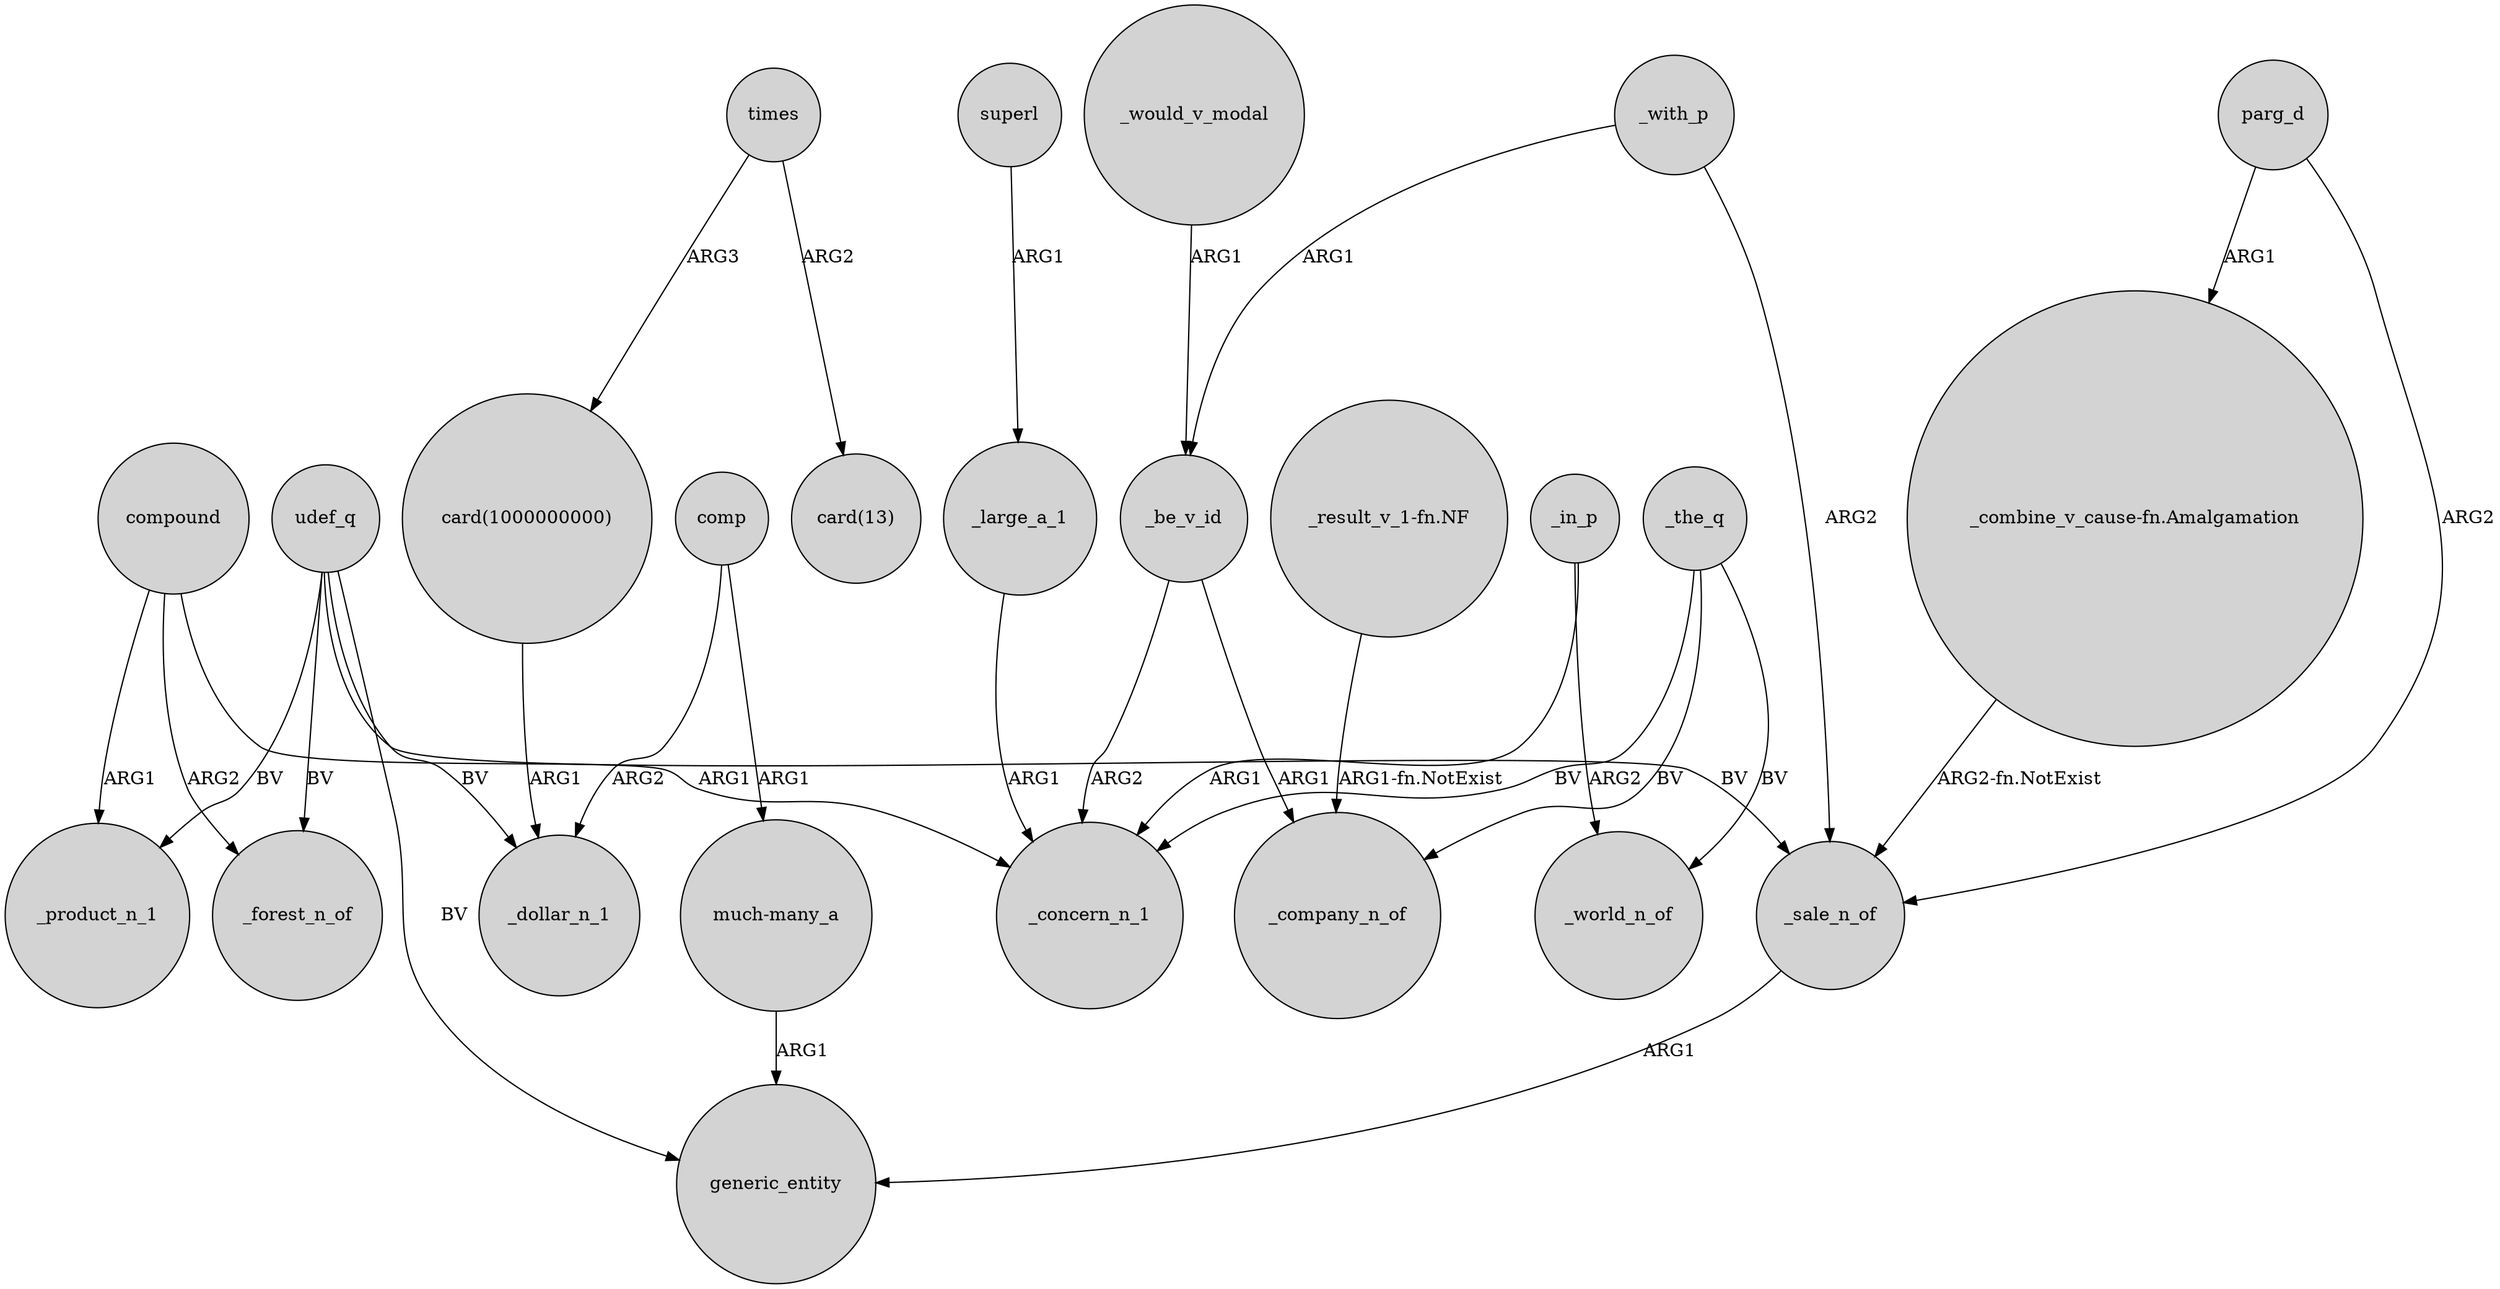 digraph {
	node [shape=circle style=filled]
	superl -> _large_a_1 [label=ARG1]
	compound -> _product_n_1 [label=ARG1]
	_in_p -> _world_n_of [label=ARG2]
	udef_q -> generic_entity [label=BV]
	"_result_v_1-fn.NF" -> _company_n_of [label="ARG1-fn.NotExist"]
	"much-many_a" -> generic_entity [label=ARG1]
	_would_v_modal -> _be_v_id [label=ARG1]
	udef_q -> _forest_n_of [label=BV]
	_the_q -> _world_n_of [label=BV]
	_sale_n_of -> generic_entity [label=ARG1]
	_the_q -> _company_n_of [label=BV]
	_the_q -> _concern_n_1 [label=BV]
	times -> "card(1000000000)" [label=ARG3]
	_be_v_id -> _concern_n_1 [label=ARG2]
	_with_p -> _be_v_id [label=ARG1]
	compound -> _forest_n_of [label=ARG2]
	comp -> "much-many_a" [label=ARG1]
	parg_d -> _sale_n_of [label=ARG2]
	times -> "card(13)" [label=ARG2]
	_large_a_1 -> _concern_n_1 [label=ARG1]
	_in_p -> _concern_n_1 [label=ARG1]
	udef_q -> _sale_n_of [label=BV]
	udef_q -> _product_n_1 [label=BV]
	comp -> _dollar_n_1 [label=ARG2]
	_be_v_id -> _company_n_of [label=ARG1]
	"_combine_v_cause-fn.Amalgamation" -> _sale_n_of [label="ARG2-fn.NotExist"]
	"card(1000000000)" -> _dollar_n_1 [label=ARG1]
	_with_p -> _sale_n_of [label=ARG2]
	compound -> _concern_n_1 [label=ARG1]
	udef_q -> _dollar_n_1 [label=BV]
	parg_d -> "_combine_v_cause-fn.Amalgamation" [label=ARG1]
}
